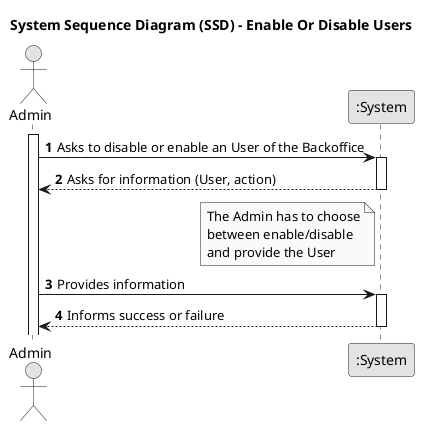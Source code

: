 @startuml
skinparam monochrome true
skinparam packageStyle rectangle
skinparam shadowing false

title System Sequence Diagram (SSD) - Enable Or Disable Users

autonumber

actor "Admin" as Admin
participant ":System" as System

activate Admin

    Admin -> System : Asks to disable or enable an User of the Backoffice
    activate System

        System --> Admin : Asks for information (User, action)
        note left System : The Admin has to choose\nbetween enable/disable\nand provide the User

    deactivate System

    Admin -> System : Provides information
    activate System

        System --> Admin : Informs success or failure

    deactivate System

@enduml